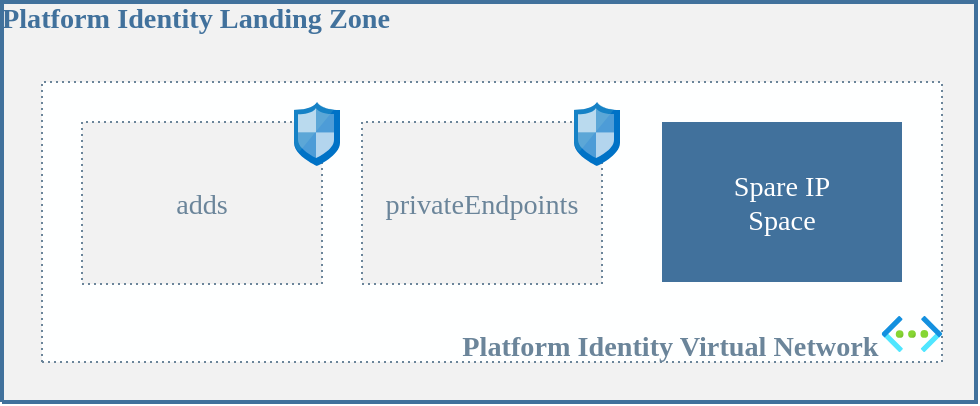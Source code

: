 <mxfile version="24.0.4" type="device">
  <diagram name="Page-1" id="ze_ciRoqwNQh7oW9FQcR">
    <mxGraphModel dx="1434" dy="836" grid="0" gridSize="10" guides="1" tooltips="1" connect="1" arrows="1" fold="1" page="0" pageScale="1" pageWidth="850" pageHeight="1100" background="#ffffff" math="0" shadow="0">
      <root>
        <mxCell id="0" />
        <mxCell id="1" parent="0" />
        <UserObject label="&lt;div style=&quot;font-size: 1px&quot;&gt;&lt;p style=&quot;text-align:left;margin-left:0;margin-right:0;margin-top:0px;margin-bottom:0px;text-indent:0;vertical-align:top;direction:ltr;&quot;&gt;&lt;font style=&quot;font-size:14.11px;font-family:Segoe UI Semibold;color:#41719c;direction:ltr;letter-spacing:0px;line-height:120%;opacity:1&quot;&gt;&lt;b&gt;Platform Identity Landing Zone&lt;br/&gt;&lt;/b&gt;&lt;/font&gt;&lt;/p&gt;&lt;/div&gt;" tags="Background" id="Dyy6ERu5t99syPvsOzF_-1">
          <mxCell style="verticalAlign=top;align=left;overflow=width;vsdxID=7319;fillColor=#f2f2f2;gradientColor=none;shape=stencil(nZBLDoAgDERP0z3SIyjew0SURgSD+Lu9kMZoXLhwN9O+tukAlrNpJg1SzDH4QW/URgNYgZTkjA4UkwJUgGXng+6DX1zLfmoymdXo17xh5zmRJ6Q42BWCfc2oJfdAr+Yv+AP9Cb7OJ3H/2JG1HNGz/84klThPVCc=);strokeColor=#41719c;strokeWidth=2;points=[];labelBackgroundColor=none;rounded=0;html=1;whiteSpace=wrap;" vertex="1" parent="1">
            <mxGeometry x="82" y="257" width="487" height="200" as="geometry" />
          </mxCell>
        </UserObject>
        <UserObject label="&lt;div style=&quot;font-size: 1px&quot;&gt;&lt;p style=&quot;margin: 0px; text-indent: 0px; vertical-align: bottom; direction: ltr;&quot;&gt;&lt;font style=&quot;font-size:14.11px;font-family:Segoe UI Semibold;color:#6b859a;direction:ltr;letter-spacing:0px;line-height:120%;opacity:1&quot;&gt;&lt;b&gt;Platform Identity Virtual Network&amp;nbsp; &amp;nbsp; &amp;nbsp; &amp;nbsp; &amp;nbsp;&lt;/b&gt;&lt;/font&gt;&lt;font style=&quot;font-size:14.11px;font-family:Segoe UI Semibold;color:#6b859a;direction:ltr;letter-spacing:0px;line-height:120%;opacity:1&quot;&gt;&lt;br&gt;&lt;/font&gt;&lt;/p&gt;&lt;/div&gt;" tags="Background" id="Dyy6ERu5t99syPvsOzF_-2">
          <mxCell style="verticalAlign=bottom;align=right;overflow=width;vsdxID=7320;fillColor=#feffff;gradientColor=none;shape=stencil(nZBLDoAgDERP0z3SIyjew0SURgSD+Lu9kMZoXLhwN9O+tukAlrNpJg1SzDH4QW/URgNYgZTkjA4UkwJUgGXng+6DX1zLfmoymdXo17xh5zmRJ6Q42BWCfc2oJfdAr+Yv+AP9Cb7OJ3H/2JG1HNGz/84klThPVCc=);dashed=1;dashPattern=1.00 2.00;strokeColor=#6b859a;points=[];labelBackgroundColor=none;rounded=0;html=1;whiteSpace=wrap;" vertex="1" parent="1">
            <mxGeometry x="102" y="297" width="450" height="140" as="geometry" />
          </mxCell>
        </UserObject>
        <UserObject label="&lt;div style=&quot;font-size: 1px&quot;&gt;&lt;font style=&quot;font-size:14.11px;font-family:Segoe UI Semibold;color:#6b859a;direction:ltr;letter-spacing:0px;line-height:120%;opacity:1&quot;&gt;adds&lt;br&gt;&lt;/font&gt;&lt;/div&gt;" tags="Background" id="Dyy6ERu5t99syPvsOzF_-3">
          <mxCell style="verticalAlign=middle;align=center;overflow=width;vsdxID=7327;fillColor=#f2f2f2;gradientColor=none;shape=stencil(nZBLDoAgDERP0z3SIyjew0SURgSD+Lu9kMZoXLhwN9O+tukAlrNpJg1SzDH4QW/URgNYgZTkjA4UkwJUgGXng+6DX1zLfmoymdXo17xh5zmRJ6Q42BWCfc2oJfdAr+Yv+AP9Cb7OJ3H/2JG1HNGz/84klThPVCc=);dashed=1;dashPattern=1.00 2.00;strokeColor=#6b859a;points=[];labelBackgroundColor=none;rounded=0;html=1;whiteSpace=wrap;" vertex="1" parent="1">
            <mxGeometry x="122" y="317" width="120" height="81" as="geometry" />
          </mxCell>
        </UserObject>
        <UserObject label="&lt;div style=&quot;font-size: 1px&quot;&gt;&lt;font style=&quot;font-size:14.11px;font-family:Segoe UI Semibold;color:#ffffff;direction:ltr;letter-spacing:0px;line-height:120%;opacity:1&quot;&gt;Spare IP &lt;br/&gt;Space&lt;br/&gt;&lt;/font&gt;&lt;/div&gt;" tags="Background" id="Dyy6ERu5t99syPvsOzF_-4">
          <mxCell style="verticalAlign=middle;align=center;overflow=width;vsdxID=7328;fillColor=#41719c;gradientColor=none;shape=stencil(nZBLDoAgDERP0z3SIyjew0SURgSD+Lu9kMZoXLhwN9O+tukAlrNpJg1SzDH4QW/URgNYgZTkjA4UkwJUgGXng+6DX1zLfmoymdXo17xh5zmRJ6Q42BWCfc2oJfdAr+Yv+AP9Cb7OJ3H/2JG1HNGz/84klThPVCc=);strokeColor=none;strokeWidth=2;points=[];labelBackgroundColor=none;rounded=0;html=1;whiteSpace=wrap;" vertex="1" parent="1">
            <mxGeometry x="412" y="317" width="120" height="80" as="geometry" />
          </mxCell>
        </UserObject>
        <UserObject label="" tags="Background" id="Dyy6ERu5t99syPvsOzF_-5">
          <mxCell style="vsdxID=7329;fillColor=none;gradientColor=none;strokeColor=none;spacingTop=-3;spacingBottom=-3;spacingLeft=-3;spacingRight=-3;points=[];labelBackgroundColor=none;rounded=0;html=1;whiteSpace=wrap;" vertex="1" parent="1">
            <mxGeometry x="228" y="307" width="23" height="32" as="geometry" />
          </mxCell>
        </UserObject>
        <mxCell id="Dyy6ERu5t99syPvsOzF_-6" style="vsdxID=7330;fillColor=none;gradientColor=none;strokeColor=none;spacingTop=-3;spacingBottom=-3;spacingLeft=-3;spacingRight=-3;points=[];labelBackgroundColor=none;rounded=0;html=1;whiteSpace=wrap;" vertex="1" parent="Dyy6ERu5t99syPvsOzF_-5">
          <mxGeometry width="23" height="32" as="geometry" />
        </mxCell>
        <mxCell id="Dyy6ERu5t99syPvsOzF_-7" style="vsdxID=7331;fillColor=#0072c6;gradientColor=none;shape=stencil(jVTLcoMwDPwaXzW2/MLnNPmPTEMKUxoyhLT07wu1GVvqhOZmSSvvWg8Lvbs1x2stUN7GoX+vv9rT2Aj9IhDbS1MP7TifhN4LvTv3Q/029PfLKdrX44JcTh/953LDFPMqC2iXLJTf0aMQJP56DjHh9T7EDBUB1oIKKSW5AriYIidMIJkQyU7mpFlYl+FHhJKySUplNChP2eY3GKSMjDAjEmnXXoqySFISp8HrLYVMoAsQDBMJzlCN3oK3VKNSgFRmJcG7LWa0EBxrBoKqtruh5D/9WAFPdiTfxwlWxkpD8Oy1kpH+KTPtScY/aCFXGQxYw4QWg7Eqy8NbjA+y8Sn3JI8QXRQq94nNmg95L89t18W1LuN8j2dX/AP0/gc=);strokeColor=none;strokeWidth=17;spacingTop=-3;spacingBottom=-3;spacingLeft=-3;spacingRight=-3;points=[];labelBackgroundColor=none;rounded=0;html=1;whiteSpace=wrap;" vertex="1" parent="Dyy6ERu5t99syPvsOzF_-6">
          <mxGeometry width="23" height="32" as="geometry" />
        </mxCell>
        <mxCell id="Dyy6ERu5t99syPvsOzF_-8" style="vsdxID=7332;fillColor=#3999c6;gradientColor=none;fillOpacity=40;strokeOpacity=40;shape=stencil(lZLRboMwDEW/Jq+WHYcQnrv2P6qWjmgMqpRu9O8HMqhJVjTtzdwc+14sK97dmuO1VhpvQ+g/6m9/HhrFb0pr3zV18MNUKd4r3l36UL+H/t6d5ft6nMm5+uy/5gmj9JUMZm7S+BDBIFSiHIRvfRfxhJjgZMBVMX66B5lPAlgD5eqwSERQkUijFqlwYIuFWqTFZ+TfBMfEhm/MUzpx9USwJvWkAtilvph6PomX60mXU7r1RzdCYhrQWbBZRjDZWiqGLCExkMlSIm5nZAakJKfDdVcvG/57I3/zU/E8yItvW7nn+D0/4EmS4+f9Dw==);strokeColor=none;strokeWidth=17;spacingTop=-3;spacingBottom=-3;spacingLeft=-3;spacingRight=-3;points=[];labelBackgroundColor=none;rounded=0;html=1;whiteSpace=wrap;" vertex="1" parent="Dyy6ERu5t99syPvsOzF_-6">
          <mxGeometry width="20" height="25" as="geometry" />
        </mxCell>
        <mxCell id="Dyy6ERu5t99syPvsOzF_-9" style="vsdxID=7333;fillColor=none;gradientColor=none;strokeColor=none;spacingTop=-3;spacingBottom=-3;spacingLeft=-3;spacingRight=-3;points=[];labelBackgroundColor=none;rounded=0;html=1;whiteSpace=wrap;" vertex="1" parent="Dyy6ERu5t99syPvsOzF_-6">
          <mxGeometry x="2" y="3" width="18" height="25" as="geometry" />
        </mxCell>
        <mxCell id="Dyy6ERu5t99syPvsOzF_-10" style="vsdxID=7334;fillColor=#FFFFFF;gradientColor=none;fillOpacity=30;strokeOpacity=30;shape=stencil(nZLRDoIwDEW/Zq/L1jpwz6j/QWTIIjIyQPHvZdkURtRE39q7096kuwSzrspbRYB1vTVnddNFXxHcEQDdVMrqfqoI7glmpbHqZM3QFL5vc0e66mKubsPo55ibAHZfdgcP1rr5CIKkabKEj4P1a3mMh3bDqRReGsFLkgoZoKAIpDwNEAYfoEmAgpIAlfjNWQBlInbfCopp7M4Zi81fwtN6JlbC2/PM9I+X/A+civlHS13XPhDL93UCJsmnB/cP);strokeColor=none;strokeWidth=17;spacingTop=-3;spacingBottom=-3;spacingLeft=-3;spacingRight=-3;points=[];labelBackgroundColor=none;rounded=0;html=1;whiteSpace=wrap;" vertex="1" parent="Dyy6ERu5t99syPvsOzF_-9">
          <mxGeometry y="12" width="9" height="13" as="geometry" />
        </mxCell>
        <mxCell id="Dyy6ERu5t99syPvsOzF_-11" style="vsdxID=7335;fillColor=#FFFFFF;gradientColor=none;fillOpacity=70;strokeOpacity=70;shape=stencil(vZNNDoIwEIVP023TdiiBNeI9iBRpREoqKNxemiGBNmokJu7mvX79mZcpgexWF50igt16ay7qocu+JnAgQui2Vlb3c0UgJ5BVxqqzNUNbou4KR7rqau7uhBH3Sea2CDah5Az1EdnTYBHmAc19nI0iMKbFSICmYmEgZBYjBpqI7bWNbjdPXHnUUUKj9D0uf6GD/vewH3PdlWqQaQSUSz9VLqiM/VSDTFfiZSv/S/T7PD1yLtaRrXTT4MRv18MRny38HpA/AQ==);strokeColor=none;strokeWidth=17;spacingTop=-3;spacingBottom=-3;spacingLeft=-3;spacingRight=-3;points=[];labelBackgroundColor=none;rounded=0;html=1;whiteSpace=wrap;" vertex="1" parent="Dyy6ERu5t99syPvsOzF_-9">
          <mxGeometry width="18" height="25" as="geometry" />
        </mxCell>
        <mxCell id="Dyy6ERu5t99syPvsOzF_-12" style="vsdxID=7336;fillColor=#FFFFFF;gradientColor=none;fillOpacity=30;strokeOpacity=30;shape=stencil(nVLbDoIwDP2avS6jAzaeUf+DyJBFZGSA4t/LLLeZSIxv7ek5W09bwtO2zBpFgLWdNVf10HlXEn4gALouldXdGBF+JDwtjFUXa/o6x7zJHNNFN3N3LwyoixMqY6cC9kQEQhrKN3JCwbm3qAiQEDAKYpLMULJAAyDEJoafDtyveun0X6XrTYPMay5gO9S5+BcZIhrBnm2ZUBb6tlfNYltIKoRvHSLf+3bk/MvM/V5/WNIYrCsudFXhhWzrnycxQnhO/PgC);strokeColor=none;strokeWidth=17;spacingTop=-3;spacingBottom=-3;spacingLeft=-3;spacingRight=-3;points=[];labelBackgroundColor=none;rounded=0;html=1;whiteSpace=wrap;" vertex="1" parent="Dyy6ERu5t99syPvsOzF_-9">
          <mxGeometry x="9" width="9" height="12" as="geometry" />
        </mxCell>
        <UserObject label="&lt;div style=&quot;font-size: 1px&quot;&gt;&lt;font style=&quot;font-size:14.11px;font-family:Segoe UI Semibold;color:#6b859a;direction:ltr;letter-spacing:0px;line-height:120%;opacity:1&quot;&gt;privateEndpoints&lt;br&gt;&lt;/font&gt;&lt;/div&gt;" tags="Background" id="Dyy6ERu5t99syPvsOzF_-13">
          <mxCell style="verticalAlign=middle;align=center;overflow=width;vsdxID=10238;fillColor=#f2f2f2;gradientColor=none;shape=stencil(nZBLDoAgDERP0z3SIyjew0SURgSD+Lu9kMZoXLhwN9O+tukAlrNpJg1SzDH4QW/URgNYgZTkjA4UkwJUgGXng+6DX1zLfmoymdXo17xh5zmRJ6Q42BWCfc2oJfdAr+Yv+AP9Cb7OJ3H/2JG1HNGz/84klThPVCc=);dashed=1;dashPattern=1.00 2.00;strokeColor=#6b859a;points=[];labelBackgroundColor=none;rounded=0;html=1;whiteSpace=wrap;" vertex="1" parent="1">
            <mxGeometry x="262" y="317" width="120" height="81" as="geometry" />
          </mxCell>
        </UserObject>
        <UserObject label="" tags="Background" id="Dyy6ERu5t99syPvsOzF_-14">
          <mxCell style="vsdxID=10239;fillColor=none;gradientColor=none;strokeColor=none;spacingTop=-3;spacingBottom=-3;spacingLeft=-3;spacingRight=-3;points=[];labelBackgroundColor=none;rounded=0;html=1;whiteSpace=wrap;" vertex="1" parent="1">
            <mxGeometry x="368" y="307" width="23" height="32" as="geometry" />
          </mxCell>
        </UserObject>
        <mxCell id="Dyy6ERu5t99syPvsOzF_-15" style="vsdxID=10240;fillColor=none;gradientColor=none;strokeColor=none;spacingTop=-3;spacingBottom=-3;spacingLeft=-3;spacingRight=-3;points=[];labelBackgroundColor=none;rounded=0;html=1;whiteSpace=wrap;" vertex="1" parent="Dyy6ERu5t99syPvsOzF_-14">
          <mxGeometry width="23" height="32" as="geometry" />
        </mxCell>
        <mxCell id="Dyy6ERu5t99syPvsOzF_-16" style="vsdxID=10241;fillColor=#0072c6;gradientColor=none;shape=stencil(jVTLcoMwDPwaXzW2/MLnNPmPTEMKUxoyhLT07wu1GVvqhOZmSSvvWg8Lvbs1x2stUN7GoX+vv9rT2Aj9IhDbS1MP7TifhN4LvTv3Q/029PfLKdrX44JcTh/953LDFPMqC2iXLJTf0aMQJP56DjHh9T7EDBUB1oIKKSW5AriYIidMIJkQyU7mpFlYl+FHhJKySUplNChP2eY3GKSMjDAjEmnXXoqySFISp8HrLYVMoAsQDBMJzlCN3oK3VKNSgFRmJcG7LWa0EBxrBoKqtruh5D/9WAFPdiTfxwlWxkpD8Oy1kpH+KTPtScY/aCFXGQxYw4QWg7Eqy8NbjA+y8Sn3JI8QXRQq94nNmg95L89t18W1LuN8j2dX/AP0/gc=);strokeColor=none;strokeWidth=17;spacingTop=-3;spacingBottom=-3;spacingLeft=-3;spacingRight=-3;points=[];labelBackgroundColor=none;rounded=0;html=1;whiteSpace=wrap;" vertex="1" parent="Dyy6ERu5t99syPvsOzF_-15">
          <mxGeometry width="23" height="32" as="geometry" />
        </mxCell>
        <mxCell id="Dyy6ERu5t99syPvsOzF_-17" style="vsdxID=10242;fillColor=#3999c6;gradientColor=none;fillOpacity=40;strokeOpacity=40;shape=stencil(lZLRboMwDEW/Jq+WHYcQnrv2P6qWjmgMqpRu9O8HMqhJVjTtzdwc+14sK97dmuO1VhpvQ+g/6m9/HhrFb0pr3zV18MNUKd4r3l36UL+H/t6d5ft6nMm5+uy/5gmj9JUMZm7S+BDBIFSiHIRvfRfxhJjgZMBVMX66B5lPAlgD5eqwSERQkUijFqlwYIuFWqTFZ+TfBMfEhm/MUzpx9USwJvWkAtilvph6PomX60mXU7r1RzdCYhrQWbBZRjDZWiqGLCExkMlSIm5nZAakJKfDdVcvG/57I3/zU/E8yItvW7nn+D0/4EmS4+f9Dw==);strokeColor=none;strokeWidth=17;spacingTop=-3;spacingBottom=-3;spacingLeft=-3;spacingRight=-3;points=[];labelBackgroundColor=none;rounded=0;html=1;whiteSpace=wrap;" vertex="1" parent="Dyy6ERu5t99syPvsOzF_-15">
          <mxGeometry width="20" height="25" as="geometry" />
        </mxCell>
        <mxCell id="Dyy6ERu5t99syPvsOzF_-18" style="vsdxID=10243;fillColor=none;gradientColor=none;strokeColor=none;spacingTop=-3;spacingBottom=-3;spacingLeft=-3;spacingRight=-3;points=[];labelBackgroundColor=none;rounded=0;html=1;whiteSpace=wrap;" vertex="1" parent="Dyy6ERu5t99syPvsOzF_-15">
          <mxGeometry x="2" y="3" width="18" height="25" as="geometry" />
        </mxCell>
        <mxCell id="Dyy6ERu5t99syPvsOzF_-19" style="vsdxID=10244;fillColor=#FFFFFF;gradientColor=none;fillOpacity=30;strokeOpacity=30;shape=stencil(nZLRDoIwDEW/Zq/L1jpwz6j/QWTIIjIyQPHvZdkURtRE39q7096kuwSzrspbRYB1vTVnddNFXxHcEQDdVMrqfqoI7glmpbHqZM3QFL5vc0e66mKubsPo55ibAHZfdgcP1rr5CIKkabKEj4P1a3mMh3bDqRReGsFLkgoZoKAIpDwNEAYfoEmAgpIAlfjNWQBlInbfCopp7M4Zi81fwtN6JlbC2/PM9I+X/A+civlHS13XPhDL93UCJsmnB/cP);strokeColor=none;strokeWidth=17;spacingTop=-3;spacingBottom=-3;spacingLeft=-3;spacingRight=-3;points=[];labelBackgroundColor=none;rounded=0;html=1;whiteSpace=wrap;" vertex="1" parent="Dyy6ERu5t99syPvsOzF_-18">
          <mxGeometry y="12" width="9" height="13" as="geometry" />
        </mxCell>
        <mxCell id="Dyy6ERu5t99syPvsOzF_-20" style="vsdxID=10245;fillColor=#FFFFFF;gradientColor=none;fillOpacity=70;strokeOpacity=70;shape=stencil(vZNNDoIwEIVP023TdiiBNeI9iBRpREoqKNxemiGBNmokJu7mvX79mZcpgexWF50igt16ay7qocu+JnAgQui2Vlb3c0UgJ5BVxqqzNUNbou4KR7rqau7uhBH3Sea2CDah5Az1EdnTYBHmAc19nI0iMKbFSICmYmEgZBYjBpqI7bWNbjdPXHnUUUKj9D0uf6GD/vewH3PdlWqQaQSUSz9VLqiM/VSDTFfiZSv/S/T7PD1yLtaRrXTT4MRv18MRny38HpA/AQ==);strokeColor=none;strokeWidth=17;spacingTop=-3;spacingBottom=-3;spacingLeft=-3;spacingRight=-3;points=[];labelBackgroundColor=none;rounded=0;html=1;whiteSpace=wrap;" vertex="1" parent="Dyy6ERu5t99syPvsOzF_-18">
          <mxGeometry width="18" height="25" as="geometry" />
        </mxCell>
        <mxCell id="Dyy6ERu5t99syPvsOzF_-21" style="vsdxID=10246;fillColor=#FFFFFF;gradientColor=none;fillOpacity=30;strokeOpacity=30;shape=stencil(nVLbDoIwDP2avS6jAzaeUf+DyJBFZGSA4t/LLLeZSIxv7ek5W09bwtO2zBpFgLWdNVf10HlXEn4gALouldXdGBF+JDwtjFUXa/o6x7zJHNNFN3N3LwyoixMqY6cC9kQEQhrKN3JCwbm3qAiQEDAKYpLMULJAAyDEJoafDtyveun0X6XrTYPMay5gO9S5+BcZIhrBnm2ZUBb6tlfNYltIKoRvHSLf+3bk/MvM/V5/WNIYrCsudFXhhWzrnycxQnhO/PgC);strokeColor=none;strokeWidth=17;spacingTop=-3;spacingBottom=-3;spacingLeft=-3;spacingRight=-3;points=[];labelBackgroundColor=none;rounded=0;html=1;whiteSpace=wrap;" vertex="1" parent="Dyy6ERu5t99syPvsOzF_-18">
          <mxGeometry x="9" width="9" height="12" as="geometry" />
        </mxCell>
        <mxCell id="Dyy6ERu5t99syPvsOzF_-22" value="" style="image;aspect=fixed;html=1;points=[];align=center;fontSize=12;image=img/lib/azure2/networking/Virtual_Networks.svg;" vertex="1" parent="1">
          <mxGeometry x="521.85" y="414" width="30.15" height="18" as="geometry" />
        </mxCell>
      </root>
    </mxGraphModel>
  </diagram>
</mxfile>
